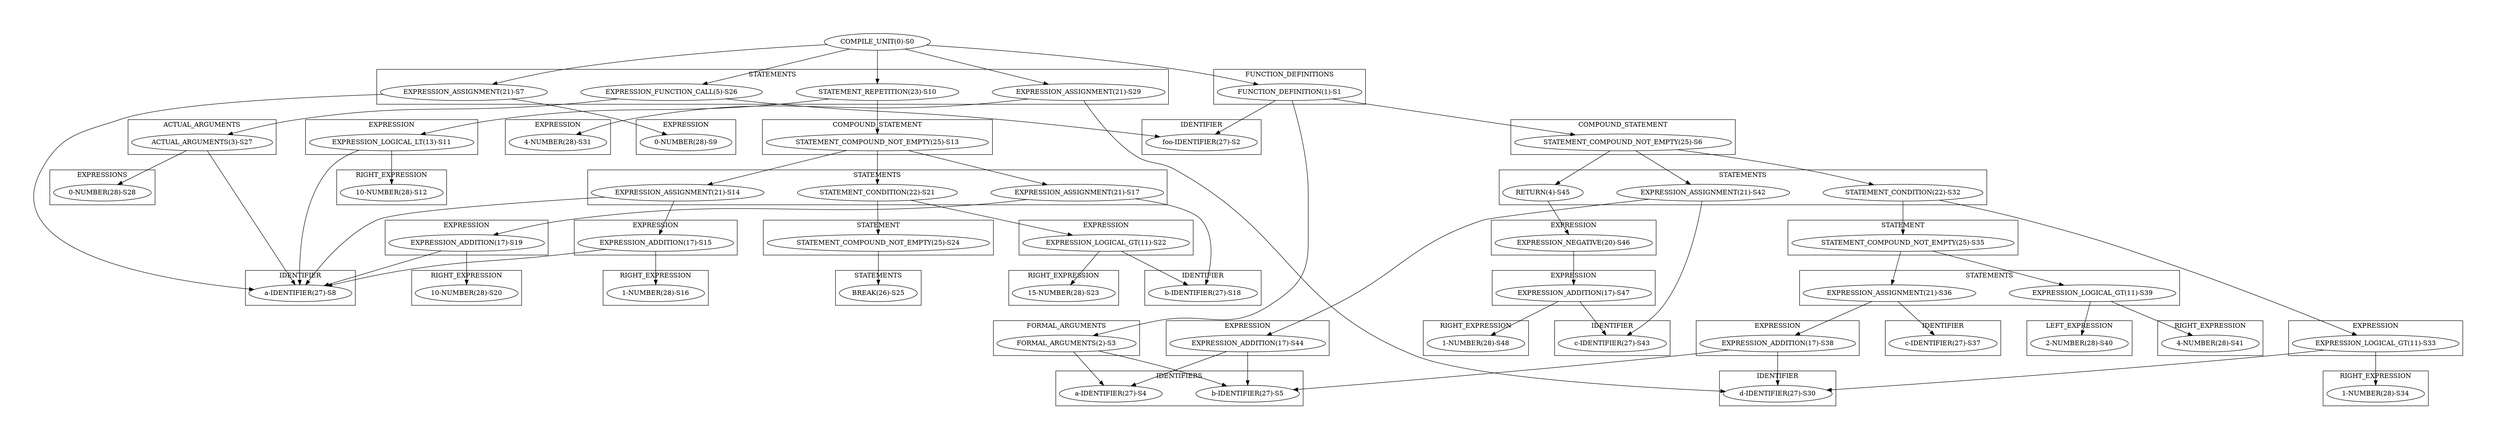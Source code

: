 digraph G{
graph [pad="1", nodesep="1", ranksep="1"]
"COMPILE_UNIT(0)-S0"->"EXPRESSION_ASSIGNMENT(21)-S7"
"EXPRESSION_ASSIGNMENT(21)-S7"->"a-IDENTIFIER(27)-S8"
"EXPRESSION_ASSIGNMENT(21)-S7"->"0-NUMBER(28)-S9"
	subgraph cluster0 {
		"a-IDENTIFIER(27)-S8";
		label = "IDENTIFIER";
	}
	subgraph cluster1 {
		"0-NUMBER(28)-S9";
		label = "EXPRESSION";
	}
"COMPILE_UNIT(0)-S0"->"STATEMENT_REPETITION(23)-S10"
"STATEMENT_REPETITION(23)-S10"->"EXPRESSION_LOGICAL_LT(13)-S11"
"EXPRESSION_LOGICAL_LT(13)-S11"->"a-IDENTIFIER(27)-S8"
"EXPRESSION_LOGICAL_LT(13)-S11"->"10-NUMBER(28)-S12"
	subgraph cluster2 {
		"a-IDENTIFIER(27)-S8";
		label = "LEFT_EXPRESSION";
	}
	subgraph cluster3 {
		"10-NUMBER(28)-S12";
		label = "RIGHT_EXPRESSION";
	}
"STATEMENT_REPETITION(23)-S10"->"STATEMENT_COMPOUND_NOT_EMPTY(25)-S13"
"STATEMENT_COMPOUND_NOT_EMPTY(25)-S13"->"EXPRESSION_ASSIGNMENT(21)-S14"
"EXPRESSION_ASSIGNMENT(21)-S14"->"a-IDENTIFIER(27)-S8"
"EXPRESSION_ASSIGNMENT(21)-S14"->"EXPRESSION_ADDITION(17)-S15"
"EXPRESSION_ADDITION(17)-S15"->"a-IDENTIFIER(27)-S8"
"EXPRESSION_ADDITION(17)-S15"->"1-NUMBER(28)-S16"
	subgraph cluster4 {
		"a-IDENTIFIER(27)-S8";
		label = "LEFT_EXPRESSION";
	}
	subgraph cluster5 {
		"1-NUMBER(28)-S16";
		label = "RIGHT_EXPRESSION";
	}
	subgraph cluster6 {
		"a-IDENTIFIER(27)-S8";
		label = "IDENTIFIER";
	}
	subgraph cluster7 {
		"EXPRESSION_ADDITION(17)-S15";
		label = "EXPRESSION";
	}
"STATEMENT_COMPOUND_NOT_EMPTY(25)-S13"->"EXPRESSION_ASSIGNMENT(21)-S17"
"EXPRESSION_ASSIGNMENT(21)-S17"->"b-IDENTIFIER(27)-S18"
"EXPRESSION_ASSIGNMENT(21)-S17"->"EXPRESSION_ADDITION(17)-S19"
"EXPRESSION_ADDITION(17)-S19"->"a-IDENTIFIER(27)-S8"
"EXPRESSION_ADDITION(17)-S19"->"10-NUMBER(28)-S20"
	subgraph cluster8 {
		"a-IDENTIFIER(27)-S8";
		label = "LEFT_EXPRESSION";
	}
	subgraph cluster9 {
		"10-NUMBER(28)-S20";
		label = "RIGHT_EXPRESSION";
	}
	subgraph cluster10 {
		"b-IDENTIFIER(27)-S18";
		label = "IDENTIFIER";
	}
	subgraph cluster11 {
		"EXPRESSION_ADDITION(17)-S19";
		label = "EXPRESSION";
	}
"STATEMENT_COMPOUND_NOT_EMPTY(25)-S13"->"STATEMENT_CONDITION(22)-S21"
"STATEMENT_CONDITION(22)-S21"->"EXPRESSION_LOGICAL_GT(11)-S22"
"EXPRESSION_LOGICAL_GT(11)-S22"->"b-IDENTIFIER(27)-S18"
"EXPRESSION_LOGICAL_GT(11)-S22"->"15-NUMBER(28)-S23"
	subgraph cluster12 {
		"b-IDENTIFIER(27)-S18";
		label = "LEFT_EXPRESSION";
	}
	subgraph cluster13 {
		"15-NUMBER(28)-S23";
		label = "RIGHT_EXPRESSION";
	}
"STATEMENT_CONDITION(22)-S21"->"STATEMENT_COMPOUND_NOT_EMPTY(25)-S24"
"STATEMENT_COMPOUND_NOT_EMPTY(25)-S24"->"BREAK(26)-S25"
	subgraph cluster14 {
		"BREAK(26)-S25";
		label = "STATEMENTS";
	}
	subgraph cluster15 {
		"EXPRESSION_LOGICAL_GT(11)-S22";
		label = "EXPRESSION";
	}
	subgraph cluster16 {
		"STATEMENT_COMPOUND_NOT_EMPTY(25)-S24";
		label = "STATEMENT";
	}
	subgraph cluster17 {
		"EXPRESSION_ASSIGNMENT(21)-S14""EXPRESSION_ASSIGNMENT(21)-S17""STATEMENT_CONDITION(22)-S21";
		label = "STATEMENTS";
	}
	subgraph cluster18 {
		"EXPRESSION_LOGICAL_LT(13)-S11";
		label = "EXPRESSION";
	}
	subgraph cluster19 {
		"STATEMENT_COMPOUND_NOT_EMPTY(25)-S13";
		label = "COMPOUND_STATEMENT";
	}
"COMPILE_UNIT(0)-S0"->"EXPRESSION_FUNCTION_CALL(5)-S26"
"EXPRESSION_FUNCTION_CALL(5)-S26"->"foo-IDENTIFIER(27)-S2"
"EXPRESSION_FUNCTION_CALL(5)-S26"->"ACTUAL_ARGUMENTS(3)-S27"
"ACTUAL_ARGUMENTS(3)-S27"->"a-IDENTIFIER(27)-S8"
"ACTUAL_ARGUMENTS(3)-S27"->"0-NUMBER(28)-S28"
	subgraph cluster20 {
		"a-IDENTIFIER(27)-S8""0-NUMBER(28)-S28";
		label = "EXPRESSIONS";
	}
	subgraph cluster21 {
		"foo-IDENTIFIER(27)-S2";
		label = "IDENTIFIER";
	}
	subgraph cluster22 {
		"ACTUAL_ARGUMENTS(3)-S27";
		label = "ACTUAL_ARGUMENTS";
	}
"COMPILE_UNIT(0)-S0"->"EXPRESSION_ASSIGNMENT(21)-S29"
"EXPRESSION_ASSIGNMENT(21)-S29"->"d-IDENTIFIER(27)-S30"
"EXPRESSION_ASSIGNMENT(21)-S29"->"4-NUMBER(28)-S31"
	subgraph cluster23 {
		"d-IDENTIFIER(27)-S30";
		label = "IDENTIFIER";
	}
	subgraph cluster24 {
		"4-NUMBER(28)-S31";
		label = "EXPRESSION";
	}
"COMPILE_UNIT(0)-S0"->"FUNCTION_DEFINITION(1)-S1"
"FUNCTION_DEFINITION(1)-S1"->"foo-IDENTIFIER(27)-S2"
"FUNCTION_DEFINITION(1)-S1"->"FORMAL_ARGUMENTS(2)-S3"
"FORMAL_ARGUMENTS(2)-S3"->"a-IDENTIFIER(27)-S4"
"FORMAL_ARGUMENTS(2)-S3"->"b-IDENTIFIER(27)-S5"
	subgraph cluster25 {
		"a-IDENTIFIER(27)-S4""b-IDENTIFIER(27)-S5";
		label = "IDENTIFIERS";
	}
"FUNCTION_DEFINITION(1)-S1"->"STATEMENT_COMPOUND_NOT_EMPTY(25)-S6"
"STATEMENT_COMPOUND_NOT_EMPTY(25)-S6"->"STATEMENT_CONDITION(22)-S32"
"STATEMENT_CONDITION(22)-S32"->"EXPRESSION_LOGICAL_GT(11)-S33"
"EXPRESSION_LOGICAL_GT(11)-S33"->"d-IDENTIFIER(27)-S30"
"EXPRESSION_LOGICAL_GT(11)-S33"->"1-NUMBER(28)-S34"
	subgraph cluster26 {
		"d-IDENTIFIER(27)-S30";
		label = "LEFT_EXPRESSION";
	}
	subgraph cluster27 {
		"1-NUMBER(28)-S34";
		label = "RIGHT_EXPRESSION";
	}
"STATEMENT_CONDITION(22)-S32"->"STATEMENT_COMPOUND_NOT_EMPTY(25)-S35"
"STATEMENT_COMPOUND_NOT_EMPTY(25)-S35"->"EXPRESSION_ASSIGNMENT(21)-S36"
"EXPRESSION_ASSIGNMENT(21)-S36"->"c-IDENTIFIER(27)-S37"
"EXPRESSION_ASSIGNMENT(21)-S36"->"EXPRESSION_ADDITION(17)-S38"
"EXPRESSION_ADDITION(17)-S38"->"b-IDENTIFIER(27)-S5"
"EXPRESSION_ADDITION(17)-S38"->"d-IDENTIFIER(27)-S30"
	subgraph cluster28 {
		"b-IDENTIFIER(27)-S5";
		label = "LEFT_EXPRESSION";
	}
	subgraph cluster29 {
		"d-IDENTIFIER(27)-S30";
		label = "RIGHT_EXPRESSION";
	}
	subgraph cluster30 {
		"c-IDENTIFIER(27)-S37";
		label = "IDENTIFIER";
	}
	subgraph cluster31 {
		"EXPRESSION_ADDITION(17)-S38";
		label = "EXPRESSION";
	}
"STATEMENT_COMPOUND_NOT_EMPTY(25)-S35"->"EXPRESSION_LOGICAL_GT(11)-S39"
"EXPRESSION_LOGICAL_GT(11)-S39"->"2-NUMBER(28)-S40"
"EXPRESSION_LOGICAL_GT(11)-S39"->"4-NUMBER(28)-S41"
	subgraph cluster32 {
		"2-NUMBER(28)-S40";
		label = "LEFT_EXPRESSION";
	}
	subgraph cluster33 {
		"4-NUMBER(28)-S41";
		label = "RIGHT_EXPRESSION";
	}
	subgraph cluster34 {
		"EXPRESSION_ASSIGNMENT(21)-S36""EXPRESSION_LOGICAL_GT(11)-S39";
		label = "STATEMENTS";
	}
	subgraph cluster35 {
		"EXPRESSION_LOGICAL_GT(11)-S33";
		label = "EXPRESSION";
	}
	subgraph cluster36 {
		"STATEMENT_COMPOUND_NOT_EMPTY(25)-S35";
		label = "STATEMENT";
	}
"STATEMENT_COMPOUND_NOT_EMPTY(25)-S6"->"EXPRESSION_ASSIGNMENT(21)-S42"
"EXPRESSION_ASSIGNMENT(21)-S42"->"c-IDENTIFIER(27)-S43"
"EXPRESSION_ASSIGNMENT(21)-S42"->"EXPRESSION_ADDITION(17)-S44"
"EXPRESSION_ADDITION(17)-S44"->"a-IDENTIFIER(27)-S4"
"EXPRESSION_ADDITION(17)-S44"->"b-IDENTIFIER(27)-S5"
	subgraph cluster37 {
		"a-IDENTIFIER(27)-S4";
		label = "LEFT_EXPRESSION";
	}
	subgraph cluster38 {
		"b-IDENTIFIER(27)-S5";
		label = "RIGHT_EXPRESSION";
	}
	subgraph cluster39 {
		"c-IDENTIFIER(27)-S43";
		label = "IDENTIFIER";
	}
	subgraph cluster40 {
		"EXPRESSION_ADDITION(17)-S44";
		label = "EXPRESSION";
	}
"STATEMENT_COMPOUND_NOT_EMPTY(25)-S6"->"RETURN(4)-S45"
"RETURN(4)-S45"->"EXPRESSION_NEGATIVE(20)-S46"
"EXPRESSION_NEGATIVE(20)-S46"->"EXPRESSION_ADDITION(17)-S47"
"EXPRESSION_ADDITION(17)-S47"->"c-IDENTIFIER(27)-S43"
"EXPRESSION_ADDITION(17)-S47"->"1-NUMBER(28)-S48"
	subgraph cluster41 {
		"c-IDENTIFIER(27)-S43";
		label = "LEFT_EXPRESSION";
	}
	subgraph cluster42 {
		"1-NUMBER(28)-S48";
		label = "RIGHT_EXPRESSION";
	}
	subgraph cluster43 {
		"EXPRESSION_ADDITION(17)-S47";
		label = "EXPRESSION";
	}
	subgraph cluster44 {
		"EXPRESSION_NEGATIVE(20)-S46";
		label = "EXPRESSION";
	}
	subgraph cluster45 {
		"STATEMENT_CONDITION(22)-S32""EXPRESSION_ASSIGNMENT(21)-S42""RETURN(4)-S45";
		label = "STATEMENTS";
	}
	subgraph cluster46 {
		"foo-IDENTIFIER(27)-S2";
		label = "IDENTIFIER";
	}
	subgraph cluster47 {
		"FORMAL_ARGUMENTS(2)-S3";
		label = "FORMAL_ARGUMENTS";
	}
	subgraph cluster48 {
		"STATEMENT_COMPOUND_NOT_EMPTY(25)-S6";
		label = "COMPOUND_STATEMENT";
	}
	subgraph cluster49 {
		"EXPRESSION_ASSIGNMENT(21)-S7""STATEMENT_REPETITION(23)-S10""EXPRESSION_FUNCTION_CALL(5)-S26""EXPRESSION_ASSIGNMENT(21)-S29";
		label = "STATEMENTS";
	}
	subgraph cluster50 {
		"FUNCTION_DEFINITION(1)-S1";
		label = "FUNCTION_DEFINITIONS";
	}
}
